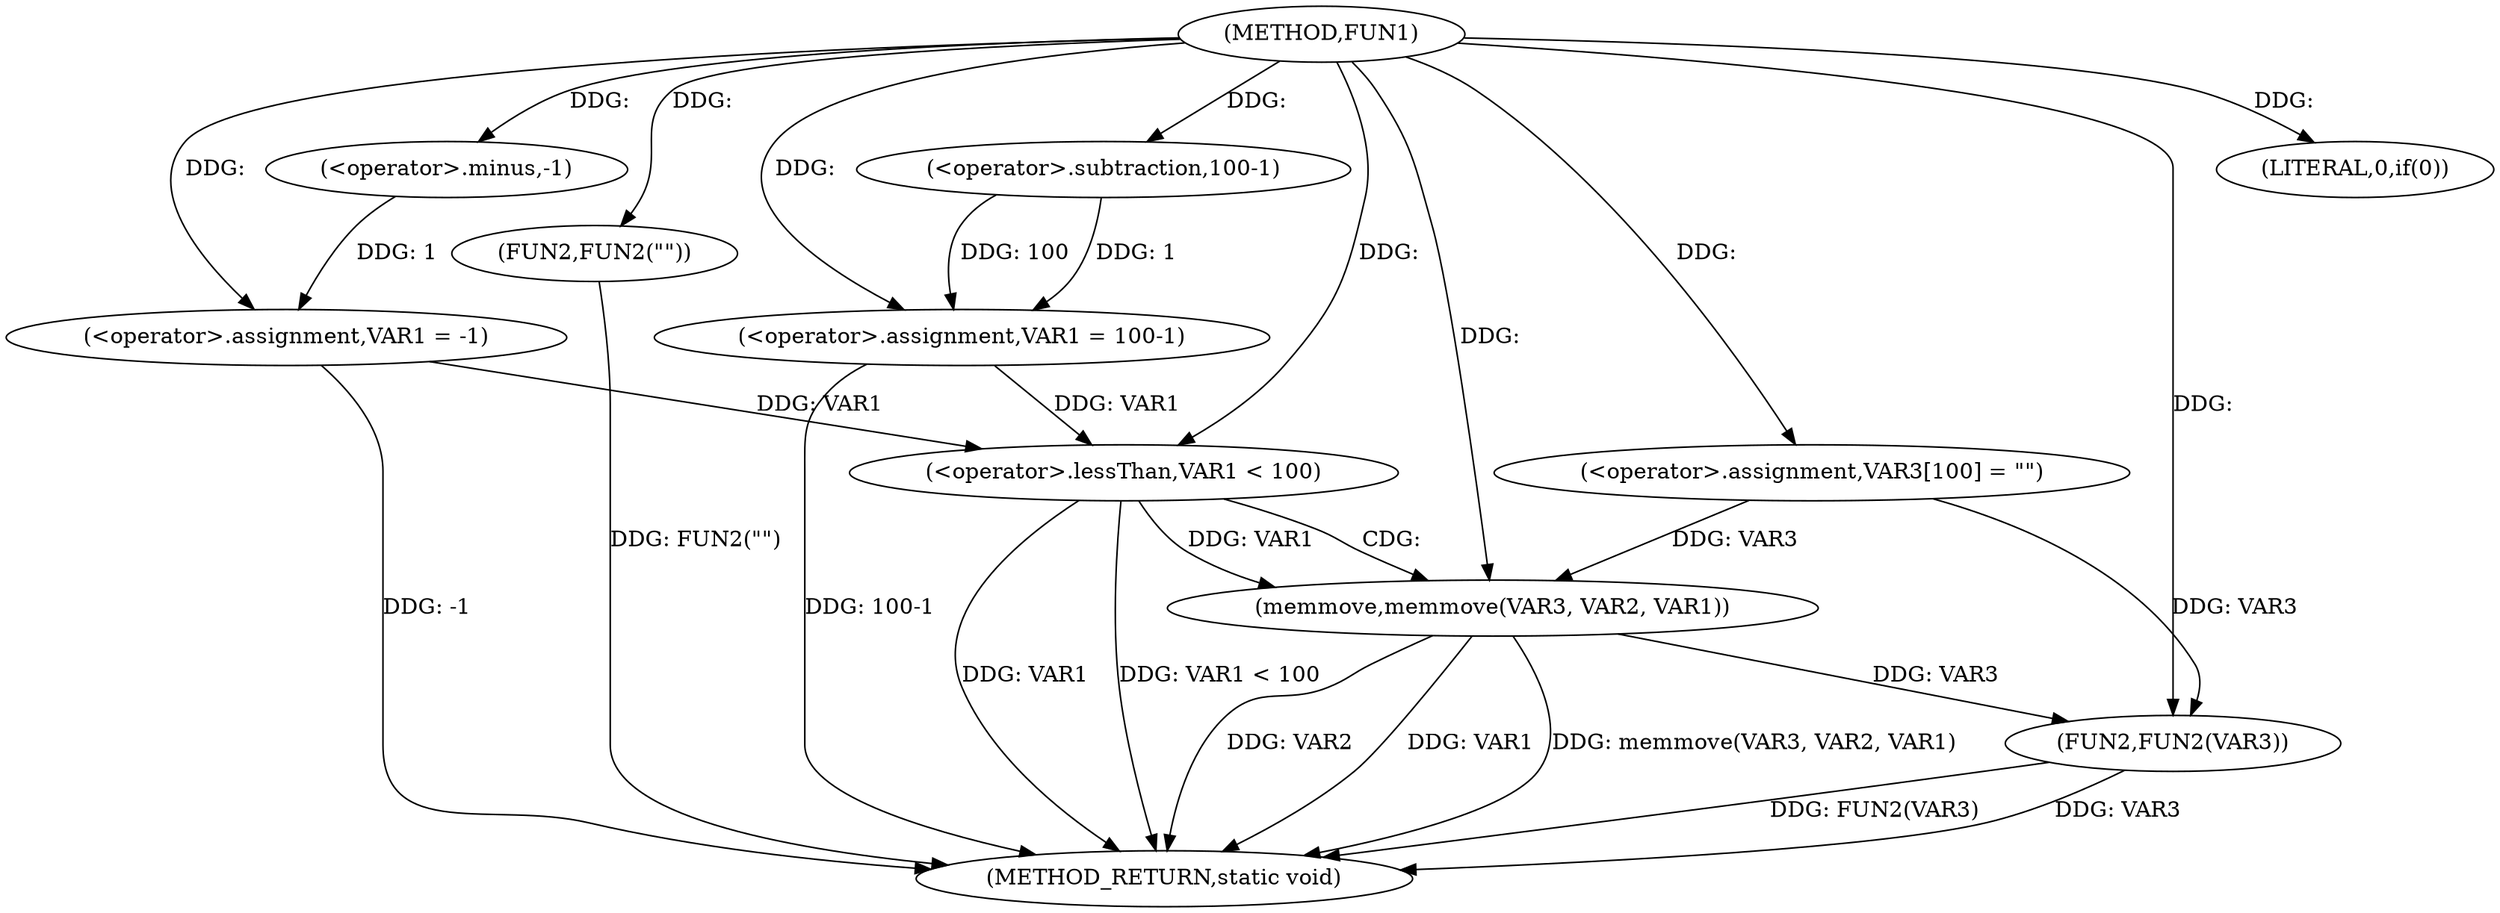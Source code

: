 digraph FUN1 {  
"1000100" [label = "(METHOD,FUN1)" ]
"1000136" [label = "(METHOD_RETURN,static void)" ]
"1000103" [label = "(<operator>.assignment,VAR1 = -1)" ]
"1000105" [label = "(<operator>.minus,-1)" ]
"1000108" [label = "(LITERAL,0,if(0))" ]
"1000110" [label = "(FUN2,FUN2(\"\"))" ]
"1000114" [label = "(<operator>.assignment,VAR1 = 100-1)" ]
"1000116" [label = "(<operator>.subtraction,100-1)" ]
"1000122" [label = "(<operator>.assignment,VAR3[100] = \"\")" ]
"1000126" [label = "(<operator>.lessThan,VAR1 < 100)" ]
"1000130" [label = "(memmove,memmove(VAR3, VAR2, VAR1))" ]
"1000134" [label = "(FUN2,FUN2(VAR3))" ]
  "1000103" -> "1000136"  [ label = "DDG: -1"] 
  "1000130" -> "1000136"  [ label = "DDG: VAR2"] 
  "1000126" -> "1000136"  [ label = "DDG: VAR1"] 
  "1000130" -> "1000136"  [ label = "DDG: VAR1"] 
  "1000114" -> "1000136"  [ label = "DDG: 100-1"] 
  "1000130" -> "1000136"  [ label = "DDG: memmove(VAR3, VAR2, VAR1)"] 
  "1000126" -> "1000136"  [ label = "DDG: VAR1 < 100"] 
  "1000134" -> "1000136"  [ label = "DDG: FUN2(VAR3)"] 
  "1000134" -> "1000136"  [ label = "DDG: VAR3"] 
  "1000110" -> "1000136"  [ label = "DDG: FUN2(\"\")"] 
  "1000105" -> "1000103"  [ label = "DDG: 1"] 
  "1000100" -> "1000103"  [ label = "DDG: "] 
  "1000100" -> "1000105"  [ label = "DDG: "] 
  "1000100" -> "1000108"  [ label = "DDG: "] 
  "1000100" -> "1000110"  [ label = "DDG: "] 
  "1000116" -> "1000114"  [ label = "DDG: 100"] 
  "1000116" -> "1000114"  [ label = "DDG: 1"] 
  "1000100" -> "1000114"  [ label = "DDG: "] 
  "1000100" -> "1000116"  [ label = "DDG: "] 
  "1000100" -> "1000122"  [ label = "DDG: "] 
  "1000103" -> "1000126"  [ label = "DDG: VAR1"] 
  "1000114" -> "1000126"  [ label = "DDG: VAR1"] 
  "1000100" -> "1000126"  [ label = "DDG: "] 
  "1000122" -> "1000130"  [ label = "DDG: VAR3"] 
  "1000100" -> "1000130"  [ label = "DDG: "] 
  "1000126" -> "1000130"  [ label = "DDG: VAR1"] 
  "1000122" -> "1000134"  [ label = "DDG: VAR3"] 
  "1000130" -> "1000134"  [ label = "DDG: VAR3"] 
  "1000100" -> "1000134"  [ label = "DDG: "] 
  "1000126" -> "1000130"  [ label = "CDG: "] 
}
